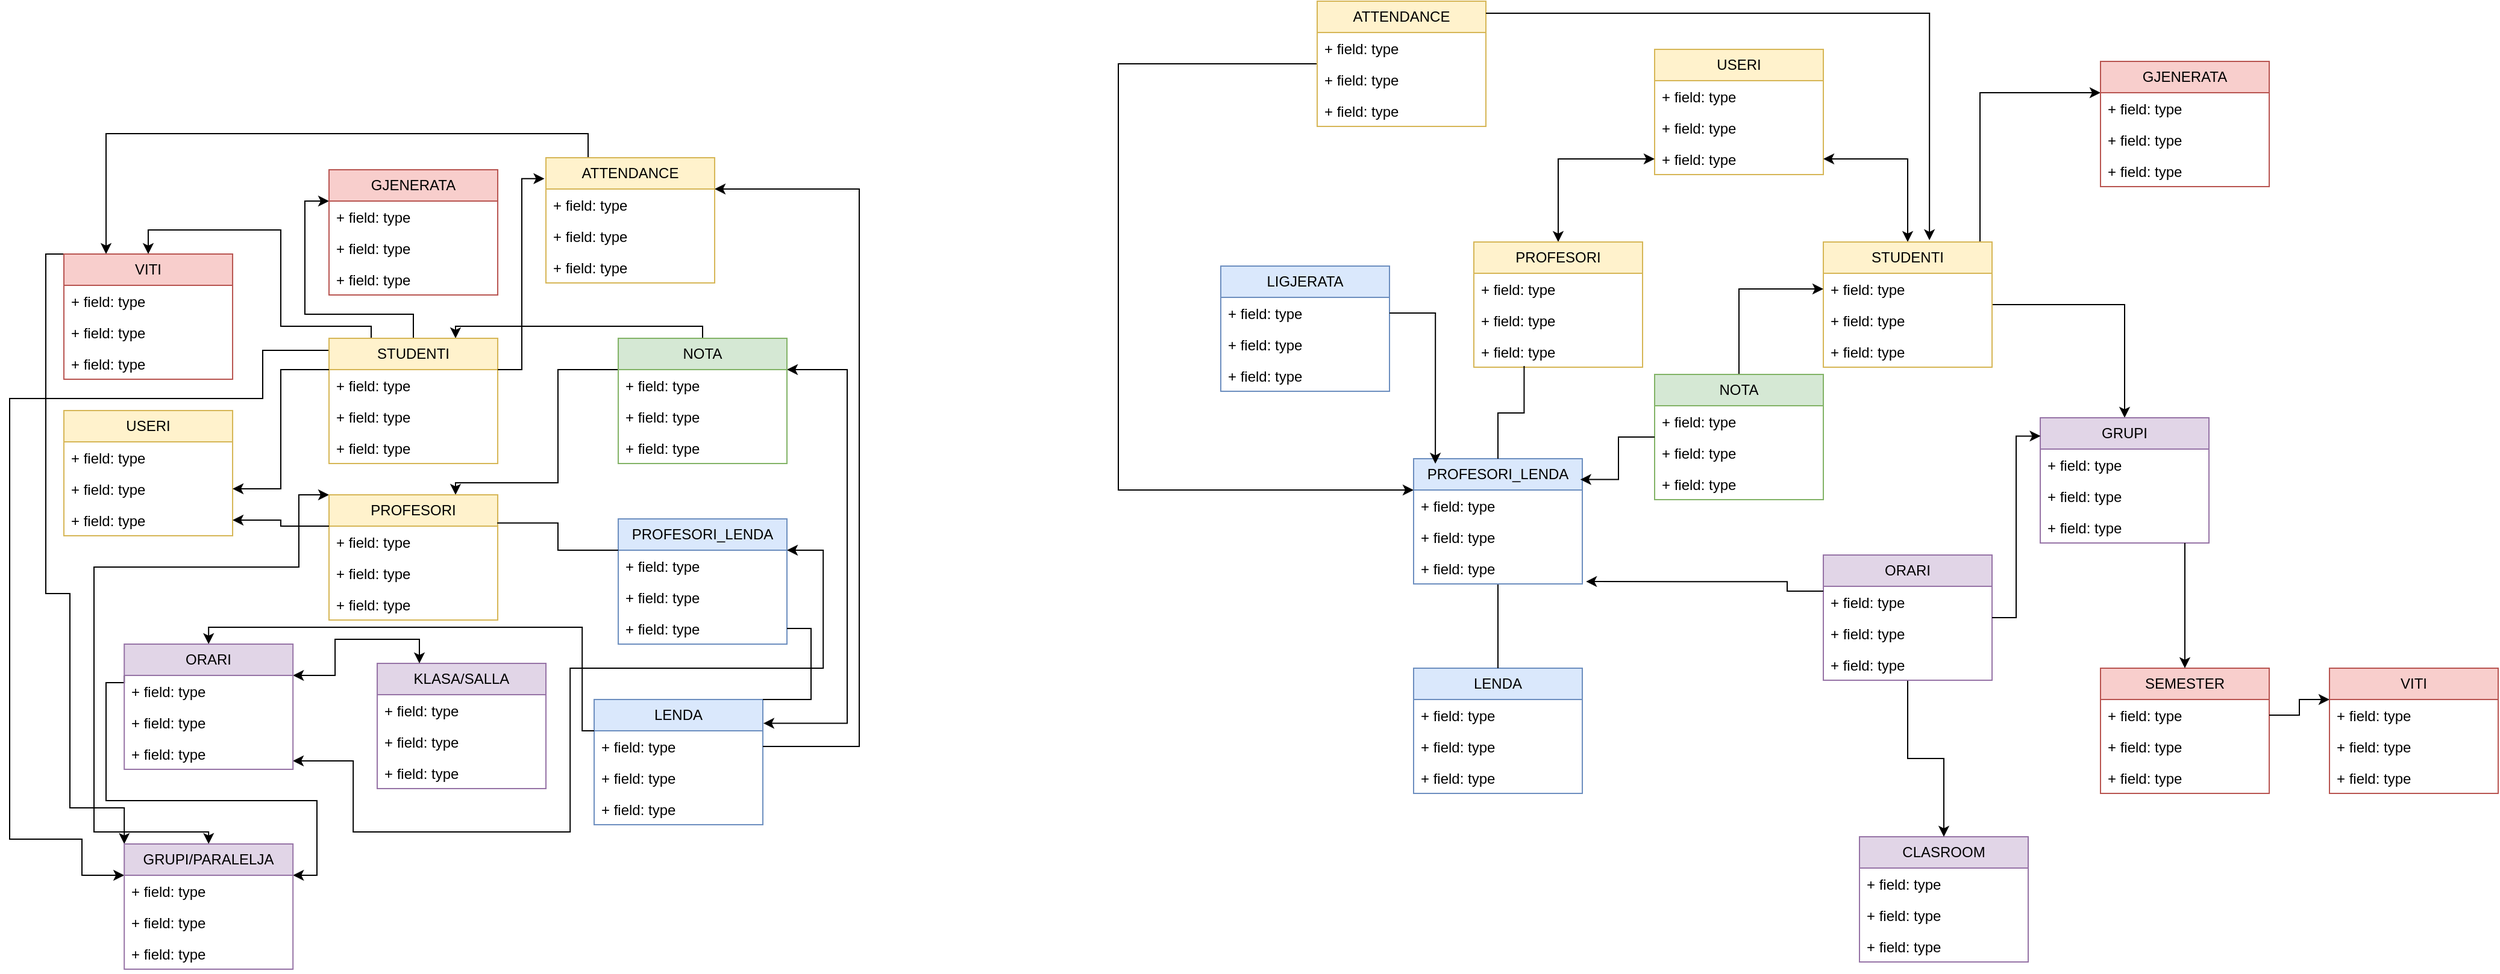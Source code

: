 <mxfile version="24.7.17">
  <diagram name="Page-1" id="eatIokoOKT4LtAUDMuzW">
    <mxGraphModel dx="1313" dy="786" grid="1" gridSize="10" guides="1" tooltips="1" connect="1" arrows="1" fold="1" page="1" pageScale="1" pageWidth="850" pageHeight="1100" math="0" shadow="0">
      <root>
        <mxCell id="0" />
        <mxCell id="1" parent="0" />
        <mxCell id="aiCyuUY3xf9Rq3PlMmyf-1" value="USERI" style="swimlane;fontStyle=0;childLayout=stackLayout;horizontal=1;startSize=26;fillColor=#fff2cc;horizontalStack=0;resizeParent=1;resizeParentMax=0;resizeLast=0;collapsible=1;marginBottom=0;whiteSpace=wrap;html=1;strokeColor=#d6b656;" parent="1" vertex="1">
          <mxGeometry x="105.02" y="460" width="140" height="104" as="geometry" />
        </mxCell>
        <mxCell id="aiCyuUY3xf9Rq3PlMmyf-2" value="+ field: type" style="text;strokeColor=none;fillColor=none;align=left;verticalAlign=top;spacingLeft=4;spacingRight=4;overflow=hidden;rotatable=0;points=[[0,0.5],[1,0.5]];portConstraint=eastwest;whiteSpace=wrap;html=1;" parent="aiCyuUY3xf9Rq3PlMmyf-1" vertex="1">
          <mxGeometry y="26" width="140" height="26" as="geometry" />
        </mxCell>
        <mxCell id="aiCyuUY3xf9Rq3PlMmyf-3" value="+ field: type" style="text;strokeColor=none;fillColor=none;align=left;verticalAlign=top;spacingLeft=4;spacingRight=4;overflow=hidden;rotatable=0;points=[[0,0.5],[1,0.5]];portConstraint=eastwest;whiteSpace=wrap;html=1;" parent="aiCyuUY3xf9Rq3PlMmyf-1" vertex="1">
          <mxGeometry y="52" width="140" height="26" as="geometry" />
        </mxCell>
        <mxCell id="aiCyuUY3xf9Rq3PlMmyf-4" value="+ field: type" style="text;strokeColor=none;fillColor=none;align=left;verticalAlign=top;spacingLeft=4;spacingRight=4;overflow=hidden;rotatable=0;points=[[0,0.5],[1,0.5]];portConstraint=eastwest;whiteSpace=wrap;html=1;" parent="aiCyuUY3xf9Rq3PlMmyf-1" vertex="1">
          <mxGeometry y="78" width="140" height="26" as="geometry" />
        </mxCell>
        <mxCell id="aiCyuUY3xf9Rq3PlMmyf-31" style="edgeStyle=orthogonalEdgeStyle;rounded=0;orthogonalLoop=1;jettySize=auto;html=1;exitX=0.75;exitY=0;exitDx=0;exitDy=0;entryX=0;entryY=0.25;entryDx=0;entryDy=0;endArrow=none;endFill=0;startArrow=classic;startFill=1;" parent="1" source="aiCyuUY3xf9Rq3PlMmyf-5" target="aiCyuUY3xf9Rq3PlMmyf-19" edge="1">
          <mxGeometry relative="1" as="geometry">
            <Array as="points">
              <mxPoint x="430.02" y="520" />
              <mxPoint x="515.02" y="520" />
              <mxPoint x="515.02" y="426" />
            </Array>
          </mxGeometry>
        </mxCell>
        <mxCell id="aiCyuUY3xf9Rq3PlMmyf-93" style="edgeStyle=orthogonalEdgeStyle;rounded=0;orthogonalLoop=1;jettySize=auto;html=1;exitX=0;exitY=0;exitDx=0;exitDy=0;entryX=0.5;entryY=0;entryDx=0;entryDy=0;startArrow=classic;startFill=1;" parent="1" source="aiCyuUY3xf9Rq3PlMmyf-5" target="aiCyuUY3xf9Rq3PlMmyf-85" edge="1">
          <mxGeometry relative="1" as="geometry">
            <Array as="points">
              <mxPoint x="300" y="530" />
              <mxPoint x="300" y="590" />
              <mxPoint x="130" y="590" />
              <mxPoint x="130" y="810" />
              <mxPoint x="225" y="810" />
            </Array>
          </mxGeometry>
        </mxCell>
        <mxCell id="aiCyuUY3xf9Rq3PlMmyf-5" value="PROFESORI" style="swimlane;fontStyle=0;childLayout=stackLayout;horizontal=1;startSize=26;fillColor=#fff2cc;horizontalStack=0;resizeParent=1;resizeParentMax=0;resizeLast=0;collapsible=1;marginBottom=0;whiteSpace=wrap;html=1;strokeColor=#d6b656;" parent="1" vertex="1">
          <mxGeometry x="325.02" y="530" width="140" height="104" as="geometry" />
        </mxCell>
        <mxCell id="aiCyuUY3xf9Rq3PlMmyf-6" value="+ field: type" style="text;strokeColor=none;fillColor=none;align=left;verticalAlign=top;spacingLeft=4;spacingRight=4;overflow=hidden;rotatable=0;points=[[0,0.5],[1,0.5]];portConstraint=eastwest;whiteSpace=wrap;html=1;" parent="aiCyuUY3xf9Rq3PlMmyf-5" vertex="1">
          <mxGeometry y="26" width="140" height="26" as="geometry" />
        </mxCell>
        <mxCell id="aiCyuUY3xf9Rq3PlMmyf-7" value="+ field: type" style="text;strokeColor=none;fillColor=none;align=left;verticalAlign=top;spacingLeft=4;spacingRight=4;overflow=hidden;rotatable=0;points=[[0,0.5],[1,0.5]];portConstraint=eastwest;whiteSpace=wrap;html=1;" parent="aiCyuUY3xf9Rq3PlMmyf-5" vertex="1">
          <mxGeometry y="52" width="140" height="26" as="geometry" />
        </mxCell>
        <mxCell id="aiCyuUY3xf9Rq3PlMmyf-8" value="+ field: type" style="text;strokeColor=none;fillColor=none;align=left;verticalAlign=top;spacingLeft=4;spacingRight=4;overflow=hidden;rotatable=0;points=[[0,0.5],[1,0.5]];portConstraint=eastwest;whiteSpace=wrap;html=1;" parent="aiCyuUY3xf9Rq3PlMmyf-5" vertex="1">
          <mxGeometry y="78" width="140" height="26" as="geometry" />
        </mxCell>
        <mxCell id="aiCyuUY3xf9Rq3PlMmyf-33" style="edgeStyle=orthogonalEdgeStyle;rounded=0;orthogonalLoop=1;jettySize=auto;html=1;exitX=0.75;exitY=0;exitDx=0;exitDy=0;entryX=0.5;entryY=0;entryDx=0;entryDy=0;startArrow=classic;startFill=1;endArrow=none;endFill=0;" parent="1" source="aiCyuUY3xf9Rq3PlMmyf-9" target="aiCyuUY3xf9Rq3PlMmyf-19" edge="1">
          <mxGeometry relative="1" as="geometry">
            <Array as="points">
              <mxPoint x="430.02" y="390" />
              <mxPoint x="635.02" y="390" />
            </Array>
          </mxGeometry>
        </mxCell>
        <mxCell id="aiCyuUY3xf9Rq3PlMmyf-45" style="edgeStyle=orthogonalEdgeStyle;rounded=0;orthogonalLoop=1;jettySize=auto;html=1;exitX=0.25;exitY=0;exitDx=0;exitDy=0;entryX=0.5;entryY=0;entryDx=0;entryDy=0;startArrow=none;startFill=0;endArrow=classic;endFill=1;" parent="1" source="aiCyuUY3xf9Rq3PlMmyf-9" target="aiCyuUY3xf9Rq3PlMmyf-35" edge="1">
          <mxGeometry relative="1" as="geometry">
            <Array as="points">
              <mxPoint x="360.02" y="390" />
              <mxPoint x="285.02" y="390" />
              <mxPoint x="285.02" y="310" />
              <mxPoint x="175.02" y="310" />
            </Array>
          </mxGeometry>
        </mxCell>
        <mxCell id="aiCyuUY3xf9Rq3PlMmyf-46" style="edgeStyle=orthogonalEdgeStyle;rounded=0;orthogonalLoop=1;jettySize=auto;html=1;exitX=0.5;exitY=0;exitDx=0;exitDy=0;entryX=0;entryY=0.25;entryDx=0;entryDy=0;" parent="1" source="aiCyuUY3xf9Rq3PlMmyf-9" target="aiCyuUY3xf9Rq3PlMmyf-39" edge="1">
          <mxGeometry relative="1" as="geometry">
            <Array as="points">
              <mxPoint x="395.02" y="380" />
              <mxPoint x="305.02" y="380" />
              <mxPoint x="305.02" y="286" />
            </Array>
          </mxGeometry>
        </mxCell>
        <mxCell id="aiCyuUY3xf9Rq3PlMmyf-89" style="edgeStyle=orthogonalEdgeStyle;rounded=0;orthogonalLoop=1;jettySize=auto;html=1;entryX=0;entryY=0.25;entryDx=0;entryDy=0;" parent="1" target="aiCyuUY3xf9Rq3PlMmyf-85" edge="1">
          <mxGeometry relative="1" as="geometry">
            <mxPoint x="325" y="410" as="sourcePoint" />
            <mxPoint x="80" y="860" as="targetPoint" />
            <Array as="points">
              <mxPoint x="270" y="410" />
              <mxPoint x="270" y="450" />
              <mxPoint x="60" y="450" />
              <mxPoint x="60" y="816" />
              <mxPoint x="120" y="816" />
              <mxPoint x="120" y="846" />
            </Array>
          </mxGeometry>
        </mxCell>
        <mxCell id="aiCyuUY3xf9Rq3PlMmyf-9" value="STUDENTI" style="swimlane;fontStyle=0;childLayout=stackLayout;horizontal=1;startSize=26;fillColor=#fff2cc;horizontalStack=0;resizeParent=1;resizeParentMax=0;resizeLast=0;collapsible=1;marginBottom=0;whiteSpace=wrap;html=1;strokeColor=#d6b656;" parent="1" vertex="1">
          <mxGeometry x="325.02" y="400" width="140" height="104" as="geometry" />
        </mxCell>
        <mxCell id="aiCyuUY3xf9Rq3PlMmyf-10" value="+ field: type" style="text;strokeColor=none;fillColor=none;align=left;verticalAlign=top;spacingLeft=4;spacingRight=4;overflow=hidden;rotatable=0;points=[[0,0.5],[1,0.5]];portConstraint=eastwest;whiteSpace=wrap;html=1;" parent="aiCyuUY3xf9Rq3PlMmyf-9" vertex="1">
          <mxGeometry y="26" width="140" height="26" as="geometry" />
        </mxCell>
        <mxCell id="aiCyuUY3xf9Rq3PlMmyf-11" value="+ field: type" style="text;strokeColor=none;fillColor=none;align=left;verticalAlign=top;spacingLeft=4;spacingRight=4;overflow=hidden;rotatable=0;points=[[0,0.5],[1,0.5]];portConstraint=eastwest;whiteSpace=wrap;html=1;" parent="aiCyuUY3xf9Rq3PlMmyf-9" vertex="1">
          <mxGeometry y="52" width="140" height="26" as="geometry" />
        </mxCell>
        <mxCell id="aiCyuUY3xf9Rq3PlMmyf-12" value="+ field: type" style="text;strokeColor=none;fillColor=none;align=left;verticalAlign=top;spacingLeft=4;spacingRight=4;overflow=hidden;rotatable=0;points=[[0,0.5],[1,0.5]];portConstraint=eastwest;whiteSpace=wrap;html=1;" parent="aiCyuUY3xf9Rq3PlMmyf-9" vertex="1">
          <mxGeometry y="78" width="140" height="26" as="geometry" />
        </mxCell>
        <mxCell id="aiCyuUY3xf9Rq3PlMmyf-13" style="edgeStyle=orthogonalEdgeStyle;rounded=0;orthogonalLoop=1;jettySize=auto;html=1;exitX=1;exitY=0.5;exitDx=0;exitDy=0;entryX=0;entryY=0.25;entryDx=0;entryDy=0;startArrow=classic;startFill=1;endArrow=none;endFill=0;" parent="1" source="aiCyuUY3xf9Rq3PlMmyf-3" target="aiCyuUY3xf9Rq3PlMmyf-9" edge="1">
          <mxGeometry relative="1" as="geometry" />
        </mxCell>
        <mxCell id="aiCyuUY3xf9Rq3PlMmyf-14" style="edgeStyle=orthogonalEdgeStyle;rounded=0;orthogonalLoop=1;jettySize=auto;html=1;exitX=1;exitY=0.5;exitDx=0;exitDy=0;entryX=0;entryY=0.25;entryDx=0;entryDy=0;startArrow=classic;startFill=1;endArrow=none;endFill=0;" parent="1" source="aiCyuUY3xf9Rq3PlMmyf-4" target="aiCyuUY3xf9Rq3PlMmyf-5" edge="1">
          <mxGeometry relative="1" as="geometry" />
        </mxCell>
        <mxCell id="aiCyuUY3xf9Rq3PlMmyf-34" style="edgeStyle=orthogonalEdgeStyle;rounded=0;orthogonalLoop=1;jettySize=auto;html=1;exitX=1.003;exitY=0.19;exitDx=0;exitDy=0;entryX=1;entryY=0.25;entryDx=0;entryDy=0;startArrow=classic;startFill=1;exitPerimeter=0;" parent="1" source="aiCyuUY3xf9Rq3PlMmyf-15" target="aiCyuUY3xf9Rq3PlMmyf-19" edge="1">
          <mxGeometry relative="1" as="geometry">
            <Array as="points">
              <mxPoint x="755.02" y="720" />
              <mxPoint x="755.02" y="426" />
            </Array>
          </mxGeometry>
        </mxCell>
        <mxCell id="aiCyuUY3xf9Rq3PlMmyf-15" value="LENDA" style="swimlane;fontStyle=0;childLayout=stackLayout;horizontal=1;startSize=26;fillColor=#dae8fc;horizontalStack=0;resizeParent=1;resizeParentMax=0;resizeLast=0;collapsible=1;marginBottom=0;whiteSpace=wrap;html=1;strokeColor=#6c8ebf;" parent="1" vertex="1">
          <mxGeometry x="545.02" y="700" width="140" height="104" as="geometry" />
        </mxCell>
        <mxCell id="aiCyuUY3xf9Rq3PlMmyf-16" value="+ field: type" style="text;strokeColor=none;fillColor=none;align=left;verticalAlign=top;spacingLeft=4;spacingRight=4;overflow=hidden;rotatable=0;points=[[0,0.5],[1,0.5]];portConstraint=eastwest;whiteSpace=wrap;html=1;" parent="aiCyuUY3xf9Rq3PlMmyf-15" vertex="1">
          <mxGeometry y="26" width="140" height="26" as="geometry" />
        </mxCell>
        <mxCell id="aiCyuUY3xf9Rq3PlMmyf-17" value="+ field: type" style="text;strokeColor=none;fillColor=none;align=left;verticalAlign=top;spacingLeft=4;spacingRight=4;overflow=hidden;rotatable=0;points=[[0,0.5],[1,0.5]];portConstraint=eastwest;whiteSpace=wrap;html=1;" parent="aiCyuUY3xf9Rq3PlMmyf-15" vertex="1">
          <mxGeometry y="52" width="140" height="26" as="geometry" />
        </mxCell>
        <mxCell id="aiCyuUY3xf9Rq3PlMmyf-18" value="+ field: type" style="text;strokeColor=none;fillColor=none;align=left;verticalAlign=top;spacingLeft=4;spacingRight=4;overflow=hidden;rotatable=0;points=[[0,0.5],[1,0.5]];portConstraint=eastwest;whiteSpace=wrap;html=1;" parent="aiCyuUY3xf9Rq3PlMmyf-15" vertex="1">
          <mxGeometry y="78" width="140" height="26" as="geometry" />
        </mxCell>
        <mxCell id="aiCyuUY3xf9Rq3PlMmyf-19" value="NOTA" style="swimlane;fontStyle=0;childLayout=stackLayout;horizontal=1;startSize=26;fillColor=#d5e8d4;horizontalStack=0;resizeParent=1;resizeParentMax=0;resizeLast=0;collapsible=1;marginBottom=0;whiteSpace=wrap;html=1;strokeColor=#82b366;" parent="1" vertex="1">
          <mxGeometry x="565.02" y="400" width="140" height="104" as="geometry" />
        </mxCell>
        <mxCell id="aiCyuUY3xf9Rq3PlMmyf-20" value="+ field: type" style="text;strokeColor=none;fillColor=none;align=left;verticalAlign=top;spacingLeft=4;spacingRight=4;overflow=hidden;rotatable=0;points=[[0,0.5],[1,0.5]];portConstraint=eastwest;whiteSpace=wrap;html=1;" parent="aiCyuUY3xf9Rq3PlMmyf-19" vertex="1">
          <mxGeometry y="26" width="140" height="26" as="geometry" />
        </mxCell>
        <mxCell id="aiCyuUY3xf9Rq3PlMmyf-21" value="+ field: type" style="text;strokeColor=none;fillColor=none;align=left;verticalAlign=top;spacingLeft=4;spacingRight=4;overflow=hidden;rotatable=0;points=[[0,0.5],[1,0.5]];portConstraint=eastwest;whiteSpace=wrap;html=1;" parent="aiCyuUY3xf9Rq3PlMmyf-19" vertex="1">
          <mxGeometry y="52" width="140" height="26" as="geometry" />
        </mxCell>
        <mxCell id="aiCyuUY3xf9Rq3PlMmyf-22" value="+ field: type" style="text;strokeColor=none;fillColor=none;align=left;verticalAlign=top;spacingLeft=4;spacingRight=4;overflow=hidden;rotatable=0;points=[[0,0.5],[1,0.5]];portConstraint=eastwest;whiteSpace=wrap;html=1;" parent="aiCyuUY3xf9Rq3PlMmyf-19" vertex="1">
          <mxGeometry y="78" width="140" height="26" as="geometry" />
        </mxCell>
        <mxCell id="aiCyuUY3xf9Rq3PlMmyf-24" value="PROFESORI_LENDA" style="swimlane;fontStyle=0;childLayout=stackLayout;horizontal=1;startSize=26;fillColor=#dae8fc;horizontalStack=0;resizeParent=1;resizeParentMax=0;resizeLast=0;collapsible=1;marginBottom=0;whiteSpace=wrap;html=1;strokeColor=#6c8ebf;" parent="1" vertex="1">
          <mxGeometry x="565.02" y="550" width="140" height="104" as="geometry" />
        </mxCell>
        <mxCell id="aiCyuUY3xf9Rq3PlMmyf-25" value="+ field: type" style="text;strokeColor=none;fillColor=none;align=left;verticalAlign=top;spacingLeft=4;spacingRight=4;overflow=hidden;rotatable=0;points=[[0,0.5],[1,0.5]];portConstraint=eastwest;whiteSpace=wrap;html=1;" parent="aiCyuUY3xf9Rq3PlMmyf-24" vertex="1">
          <mxGeometry y="26" width="140" height="26" as="geometry" />
        </mxCell>
        <mxCell id="aiCyuUY3xf9Rq3PlMmyf-26" value="+ field: type" style="text;strokeColor=none;fillColor=none;align=left;verticalAlign=top;spacingLeft=4;spacingRight=4;overflow=hidden;rotatable=0;points=[[0,0.5],[1,0.5]];portConstraint=eastwest;whiteSpace=wrap;html=1;" parent="aiCyuUY3xf9Rq3PlMmyf-24" vertex="1">
          <mxGeometry y="52" width="140" height="26" as="geometry" />
        </mxCell>
        <mxCell id="aiCyuUY3xf9Rq3PlMmyf-27" value="+ field: type" style="text;strokeColor=none;fillColor=none;align=left;verticalAlign=top;spacingLeft=4;spacingRight=4;overflow=hidden;rotatable=0;points=[[0,0.5],[1,0.5]];portConstraint=eastwest;whiteSpace=wrap;html=1;" parent="aiCyuUY3xf9Rq3PlMmyf-24" vertex="1">
          <mxGeometry y="78" width="140" height="26" as="geometry" />
        </mxCell>
        <mxCell id="aiCyuUY3xf9Rq3PlMmyf-28" style="edgeStyle=orthogonalEdgeStyle;rounded=0;orthogonalLoop=1;jettySize=auto;html=1;exitX=0;exitY=0.25;exitDx=0;exitDy=0;entryX=0.997;entryY=-0.1;entryDx=0;entryDy=0;entryPerimeter=0;endArrow=none;endFill=0;" parent="1" source="aiCyuUY3xf9Rq3PlMmyf-24" target="aiCyuUY3xf9Rq3PlMmyf-6" edge="1">
          <mxGeometry relative="1" as="geometry" />
        </mxCell>
        <mxCell id="aiCyuUY3xf9Rq3PlMmyf-30" style="edgeStyle=orthogonalEdgeStyle;rounded=0;orthogonalLoop=1;jettySize=auto;html=1;exitX=1;exitY=0;exitDx=0;exitDy=0;entryX=1;entryY=0.5;entryDx=0;entryDy=0;endArrow=none;endFill=0;" parent="1" source="aiCyuUY3xf9Rq3PlMmyf-15" target="aiCyuUY3xf9Rq3PlMmyf-27" edge="1">
          <mxGeometry relative="1" as="geometry">
            <Array as="points">
              <mxPoint x="725.02" y="700" />
              <mxPoint x="725.02" y="641" />
            </Array>
          </mxGeometry>
        </mxCell>
        <mxCell id="aiCyuUY3xf9Rq3PlMmyf-47" style="edgeStyle=orthogonalEdgeStyle;rounded=0;orthogonalLoop=1;jettySize=auto;html=1;exitX=0.5;exitY=0;exitDx=0;exitDy=0;entryX=0;entryY=0.25;entryDx=0;entryDy=0;endArrow=none;endFill=0;startArrow=classic;startFill=1;" parent="1" source="aiCyuUY3xf9Rq3PlMmyf-72" target="aiCyuUY3xf9Rq3PlMmyf-15" edge="1">
          <mxGeometry relative="1" as="geometry">
            <Array as="points">
              <mxPoint x="225.11" y="640" />
              <mxPoint x="535.11" y="640" />
              <mxPoint x="535.11" y="726" />
            </Array>
          </mxGeometry>
        </mxCell>
        <mxCell id="aiCyuUY3xf9Rq3PlMmyf-53" style="edgeStyle=orthogonalEdgeStyle;rounded=0;orthogonalLoop=1;jettySize=auto;html=1;exitX=0.25;exitY=0;exitDx=0;exitDy=0;entryX=0.25;entryY=0;entryDx=0;entryDy=0;startArrow=classic;startFill=1;endArrow=none;endFill=0;" parent="1" source="aiCyuUY3xf9Rq3PlMmyf-35" target="aiCyuUY3xf9Rq3PlMmyf-48" edge="1">
          <mxGeometry relative="1" as="geometry">
            <Array as="points">
              <mxPoint x="140.02" y="230" />
              <mxPoint x="540.02" y="230" />
            </Array>
          </mxGeometry>
        </mxCell>
        <mxCell id="aiCyuUY3xf9Rq3PlMmyf-91" style="edgeStyle=orthogonalEdgeStyle;rounded=0;orthogonalLoop=1;jettySize=auto;html=1;exitX=0;exitY=0;exitDx=0;exitDy=0;entryX=0;entryY=0;entryDx=0;entryDy=0;" parent="1" source="aiCyuUY3xf9Rq3PlMmyf-35" target="aiCyuUY3xf9Rq3PlMmyf-85" edge="1">
          <mxGeometry relative="1" as="geometry">
            <Array as="points">
              <mxPoint x="90" y="330" />
              <mxPoint x="90" y="612" />
              <mxPoint x="110" y="612" />
              <mxPoint x="110" y="790" />
              <mxPoint x="155" y="790" />
            </Array>
          </mxGeometry>
        </mxCell>
        <mxCell id="aiCyuUY3xf9Rq3PlMmyf-35" value="VITI" style="swimlane;fontStyle=0;childLayout=stackLayout;horizontal=1;startSize=26;fillColor=#f8cecc;horizontalStack=0;resizeParent=1;resizeParentMax=0;resizeLast=0;collapsible=1;marginBottom=0;whiteSpace=wrap;html=1;strokeColor=#b85450;" parent="1" vertex="1">
          <mxGeometry x="105.02" y="330" width="140" height="104" as="geometry" />
        </mxCell>
        <mxCell id="aiCyuUY3xf9Rq3PlMmyf-36" value="+ field: type" style="text;strokeColor=none;fillColor=none;align=left;verticalAlign=top;spacingLeft=4;spacingRight=4;overflow=hidden;rotatable=0;points=[[0,0.5],[1,0.5]];portConstraint=eastwest;whiteSpace=wrap;html=1;" parent="aiCyuUY3xf9Rq3PlMmyf-35" vertex="1">
          <mxGeometry y="26" width="140" height="26" as="geometry" />
        </mxCell>
        <mxCell id="aiCyuUY3xf9Rq3PlMmyf-37" value="+ field: type" style="text;strokeColor=none;fillColor=none;align=left;verticalAlign=top;spacingLeft=4;spacingRight=4;overflow=hidden;rotatable=0;points=[[0,0.5],[1,0.5]];portConstraint=eastwest;whiteSpace=wrap;html=1;" parent="aiCyuUY3xf9Rq3PlMmyf-35" vertex="1">
          <mxGeometry y="52" width="140" height="26" as="geometry" />
        </mxCell>
        <mxCell id="aiCyuUY3xf9Rq3PlMmyf-38" value="+ field: type" style="text;strokeColor=none;fillColor=none;align=left;verticalAlign=top;spacingLeft=4;spacingRight=4;overflow=hidden;rotatable=0;points=[[0,0.5],[1,0.5]];portConstraint=eastwest;whiteSpace=wrap;html=1;" parent="aiCyuUY3xf9Rq3PlMmyf-35" vertex="1">
          <mxGeometry y="78" width="140" height="26" as="geometry" />
        </mxCell>
        <mxCell id="aiCyuUY3xf9Rq3PlMmyf-39" value="GJENERATA" style="swimlane;fontStyle=0;childLayout=stackLayout;horizontal=1;startSize=26;fillColor=#f8cecc;horizontalStack=0;resizeParent=1;resizeParentMax=0;resizeLast=0;collapsible=1;marginBottom=0;whiteSpace=wrap;html=1;strokeColor=#b85450;" parent="1" vertex="1">
          <mxGeometry x="325.02" y="260" width="140" height="104" as="geometry" />
        </mxCell>
        <mxCell id="aiCyuUY3xf9Rq3PlMmyf-40" value="+ field: type" style="text;strokeColor=none;fillColor=none;align=left;verticalAlign=top;spacingLeft=4;spacingRight=4;overflow=hidden;rotatable=0;points=[[0,0.5],[1,0.5]];portConstraint=eastwest;whiteSpace=wrap;html=1;" parent="aiCyuUY3xf9Rq3PlMmyf-39" vertex="1">
          <mxGeometry y="26" width="140" height="26" as="geometry" />
        </mxCell>
        <mxCell id="aiCyuUY3xf9Rq3PlMmyf-41" value="+ field: type" style="text;strokeColor=none;fillColor=none;align=left;verticalAlign=top;spacingLeft=4;spacingRight=4;overflow=hidden;rotatable=0;points=[[0,0.5],[1,0.5]];portConstraint=eastwest;whiteSpace=wrap;html=1;" parent="aiCyuUY3xf9Rq3PlMmyf-39" vertex="1">
          <mxGeometry y="52" width="140" height="26" as="geometry" />
        </mxCell>
        <mxCell id="aiCyuUY3xf9Rq3PlMmyf-42" value="+ field: type" style="text;strokeColor=none;fillColor=none;align=left;verticalAlign=top;spacingLeft=4;spacingRight=4;overflow=hidden;rotatable=0;points=[[0,0.5],[1,0.5]];portConstraint=eastwest;whiteSpace=wrap;html=1;" parent="aiCyuUY3xf9Rq3PlMmyf-39" vertex="1">
          <mxGeometry y="78" width="140" height="26" as="geometry" />
        </mxCell>
        <mxCell id="aiCyuUY3xf9Rq3PlMmyf-48" value="ATTENDANCE" style="swimlane;fontStyle=0;childLayout=stackLayout;horizontal=1;startSize=26;fillColor=#fff2cc;horizontalStack=0;resizeParent=1;resizeParentMax=0;resizeLast=0;collapsible=1;marginBottom=0;whiteSpace=wrap;html=1;strokeColor=#d6b656;" parent="1" vertex="1">
          <mxGeometry x="505.02" y="250" width="140" height="104" as="geometry" />
        </mxCell>
        <mxCell id="aiCyuUY3xf9Rq3PlMmyf-49" value="+ field: type" style="text;strokeColor=none;fillColor=none;align=left;verticalAlign=top;spacingLeft=4;spacingRight=4;overflow=hidden;rotatable=0;points=[[0,0.5],[1,0.5]];portConstraint=eastwest;whiteSpace=wrap;html=1;" parent="aiCyuUY3xf9Rq3PlMmyf-48" vertex="1">
          <mxGeometry y="26" width="140" height="26" as="geometry" />
        </mxCell>
        <mxCell id="aiCyuUY3xf9Rq3PlMmyf-50" value="+ field: type" style="text;strokeColor=none;fillColor=none;align=left;verticalAlign=top;spacingLeft=4;spacingRight=4;overflow=hidden;rotatable=0;points=[[0,0.5],[1,0.5]];portConstraint=eastwest;whiteSpace=wrap;html=1;" parent="aiCyuUY3xf9Rq3PlMmyf-48" vertex="1">
          <mxGeometry y="52" width="140" height="26" as="geometry" />
        </mxCell>
        <mxCell id="aiCyuUY3xf9Rq3PlMmyf-51" value="+ field: type" style="text;strokeColor=none;fillColor=none;align=left;verticalAlign=top;spacingLeft=4;spacingRight=4;overflow=hidden;rotatable=0;points=[[0,0.5],[1,0.5]];portConstraint=eastwest;whiteSpace=wrap;html=1;" parent="aiCyuUY3xf9Rq3PlMmyf-48" vertex="1">
          <mxGeometry y="78" width="140" height="26" as="geometry" />
        </mxCell>
        <mxCell id="aiCyuUY3xf9Rq3PlMmyf-52" style="edgeStyle=orthogonalEdgeStyle;rounded=0;orthogonalLoop=1;jettySize=auto;html=1;exitX=1;exitY=0.25;exitDx=0;exitDy=0;entryX=-0.009;entryY=0.167;entryDx=0;entryDy=0;entryPerimeter=0;" parent="1" source="aiCyuUY3xf9Rq3PlMmyf-9" target="aiCyuUY3xf9Rq3PlMmyf-48" edge="1">
          <mxGeometry relative="1" as="geometry">
            <Array as="points">
              <mxPoint x="485.02" y="426" />
              <mxPoint x="485.02" y="267" />
            </Array>
          </mxGeometry>
        </mxCell>
        <mxCell id="aiCyuUY3xf9Rq3PlMmyf-63" style="edgeStyle=orthogonalEdgeStyle;rounded=0;orthogonalLoop=1;jettySize=auto;html=1;exitX=1;exitY=0.5;exitDx=0;exitDy=0;entryX=1;entryY=0.25;entryDx=0;entryDy=0;" parent="1" source="aiCyuUY3xf9Rq3PlMmyf-16" target="aiCyuUY3xf9Rq3PlMmyf-48" edge="1">
          <mxGeometry relative="1" as="geometry">
            <Array as="points">
              <mxPoint x="765.02" y="739" />
              <mxPoint x="765.02" y="276" />
            </Array>
          </mxGeometry>
        </mxCell>
        <mxCell id="aiCyuUY3xf9Rq3PlMmyf-68" value="KLASA/SALLA" style="swimlane;fontStyle=0;childLayout=stackLayout;horizontal=1;startSize=26;fillColor=#e1d5e7;horizontalStack=0;resizeParent=1;resizeParentMax=0;resizeLast=0;collapsible=1;marginBottom=0;whiteSpace=wrap;html=1;strokeColor=#9673a6;" parent="1" vertex="1">
          <mxGeometry x="365.02" y="670" width="140" height="104" as="geometry" />
        </mxCell>
        <mxCell id="aiCyuUY3xf9Rq3PlMmyf-69" value="+ field: type" style="text;strokeColor=none;fillColor=none;align=left;verticalAlign=top;spacingLeft=4;spacingRight=4;overflow=hidden;rotatable=0;points=[[0,0.5],[1,0.5]];portConstraint=eastwest;whiteSpace=wrap;html=1;" parent="aiCyuUY3xf9Rq3PlMmyf-68" vertex="1">
          <mxGeometry y="26" width="140" height="26" as="geometry" />
        </mxCell>
        <mxCell id="aiCyuUY3xf9Rq3PlMmyf-70" value="+ field: type" style="text;strokeColor=none;fillColor=none;align=left;verticalAlign=top;spacingLeft=4;spacingRight=4;overflow=hidden;rotatable=0;points=[[0,0.5],[1,0.5]];portConstraint=eastwest;whiteSpace=wrap;html=1;" parent="aiCyuUY3xf9Rq3PlMmyf-68" vertex="1">
          <mxGeometry y="52" width="140" height="26" as="geometry" />
        </mxCell>
        <mxCell id="aiCyuUY3xf9Rq3PlMmyf-71" value="+ field: type" style="text;strokeColor=none;fillColor=none;align=left;verticalAlign=top;spacingLeft=4;spacingRight=4;overflow=hidden;rotatable=0;points=[[0,0.5],[1,0.5]];portConstraint=eastwest;whiteSpace=wrap;html=1;" parent="aiCyuUY3xf9Rq3PlMmyf-68" vertex="1">
          <mxGeometry y="78" width="140" height="26" as="geometry" />
        </mxCell>
        <mxCell id="aiCyuUY3xf9Rq3PlMmyf-77" style="edgeStyle=orthogonalEdgeStyle;rounded=0;orthogonalLoop=1;jettySize=auto;html=1;exitX=1;exitY=0.25;exitDx=0;exitDy=0;entryX=0.25;entryY=0;entryDx=0;entryDy=0;startArrow=classic;startFill=1;" parent="1" source="aiCyuUY3xf9Rq3PlMmyf-72" target="aiCyuUY3xf9Rq3PlMmyf-68" edge="1">
          <mxGeometry relative="1" as="geometry" />
        </mxCell>
        <mxCell id="aiCyuUY3xf9Rq3PlMmyf-78" style="edgeStyle=orthogonalEdgeStyle;rounded=0;orthogonalLoop=1;jettySize=auto;html=1;entryX=1;entryY=0.25;entryDx=0;entryDy=0;startArrow=classic;startFill=1;" parent="1" target="aiCyuUY3xf9Rq3PlMmyf-24" edge="1">
          <mxGeometry relative="1" as="geometry">
            <mxPoint x="295" y="751" as="sourcePoint" />
            <Array as="points">
              <mxPoint x="345.11" y="751" />
              <mxPoint x="345.11" y="810" />
              <mxPoint x="525.11" y="810" />
              <mxPoint x="525.11" y="674" />
              <mxPoint x="735.11" y="674" />
              <mxPoint x="735.11" y="576" />
            </Array>
          </mxGeometry>
        </mxCell>
        <mxCell id="aiCyuUY3xf9Rq3PlMmyf-92" style="edgeStyle=orthogonalEdgeStyle;rounded=0;orthogonalLoop=1;jettySize=auto;html=1;exitX=0;exitY=0.25;exitDx=0;exitDy=0;entryX=1;entryY=0.25;entryDx=0;entryDy=0;" parent="1" source="aiCyuUY3xf9Rq3PlMmyf-72" target="aiCyuUY3xf9Rq3PlMmyf-85" edge="1">
          <mxGeometry relative="1" as="geometry">
            <Array as="points">
              <mxPoint x="140" y="686" />
              <mxPoint x="140" y="784" />
              <mxPoint x="315" y="784" />
              <mxPoint x="315" y="846" />
            </Array>
          </mxGeometry>
        </mxCell>
        <mxCell id="aiCyuUY3xf9Rq3PlMmyf-72" value="ORARI" style="swimlane;fontStyle=0;childLayout=stackLayout;horizontal=1;startSize=26;fillColor=#e1d5e7;horizontalStack=0;resizeParent=1;resizeParentMax=0;resizeLast=0;collapsible=1;marginBottom=0;whiteSpace=wrap;html=1;strokeColor=#9673a6;" parent="1" vertex="1">
          <mxGeometry x="155.11" y="654" width="140" height="104" as="geometry" />
        </mxCell>
        <mxCell id="aiCyuUY3xf9Rq3PlMmyf-73" value="+ field: type" style="text;strokeColor=none;fillColor=none;align=left;verticalAlign=top;spacingLeft=4;spacingRight=4;overflow=hidden;rotatable=0;points=[[0,0.5],[1,0.5]];portConstraint=eastwest;whiteSpace=wrap;html=1;" parent="aiCyuUY3xf9Rq3PlMmyf-72" vertex="1">
          <mxGeometry y="26" width="140" height="26" as="geometry" />
        </mxCell>
        <mxCell id="aiCyuUY3xf9Rq3PlMmyf-74" value="+ field: type" style="text;strokeColor=none;fillColor=none;align=left;verticalAlign=top;spacingLeft=4;spacingRight=4;overflow=hidden;rotatable=0;points=[[0,0.5],[1,0.5]];portConstraint=eastwest;whiteSpace=wrap;html=1;" parent="aiCyuUY3xf9Rq3PlMmyf-72" vertex="1">
          <mxGeometry y="52" width="140" height="26" as="geometry" />
        </mxCell>
        <mxCell id="aiCyuUY3xf9Rq3PlMmyf-75" value="+ field: type" style="text;strokeColor=none;fillColor=none;align=left;verticalAlign=top;spacingLeft=4;spacingRight=4;overflow=hidden;rotatable=0;points=[[0,0.5],[1,0.5]];portConstraint=eastwest;whiteSpace=wrap;html=1;" parent="aiCyuUY3xf9Rq3PlMmyf-72" vertex="1">
          <mxGeometry y="78" width="140" height="26" as="geometry" />
        </mxCell>
        <mxCell id="aiCyuUY3xf9Rq3PlMmyf-85" value="GRUPI/PARALELJA" style="swimlane;fontStyle=0;childLayout=stackLayout;horizontal=1;startSize=26;fillColor=#e1d5e7;horizontalStack=0;resizeParent=1;resizeParentMax=0;resizeLast=0;collapsible=1;marginBottom=0;whiteSpace=wrap;html=1;strokeColor=#9673a6;" parent="1" vertex="1">
          <mxGeometry x="155.11" y="820" width="140" height="104" as="geometry" />
        </mxCell>
        <mxCell id="aiCyuUY3xf9Rq3PlMmyf-86" value="+ field: type" style="text;strokeColor=none;fillColor=none;align=left;verticalAlign=top;spacingLeft=4;spacingRight=4;overflow=hidden;rotatable=0;points=[[0,0.5],[1,0.5]];portConstraint=eastwest;whiteSpace=wrap;html=1;" parent="aiCyuUY3xf9Rq3PlMmyf-85" vertex="1">
          <mxGeometry y="26" width="140" height="26" as="geometry" />
        </mxCell>
        <mxCell id="aiCyuUY3xf9Rq3PlMmyf-87" value="+ field: type" style="text;strokeColor=none;fillColor=none;align=left;verticalAlign=top;spacingLeft=4;spacingRight=4;overflow=hidden;rotatable=0;points=[[0,0.5],[1,0.5]];portConstraint=eastwest;whiteSpace=wrap;html=1;" parent="aiCyuUY3xf9Rq3PlMmyf-85" vertex="1">
          <mxGeometry y="52" width="140" height="26" as="geometry" />
        </mxCell>
        <mxCell id="aiCyuUY3xf9Rq3PlMmyf-88" value="+ field: type" style="text;strokeColor=none;fillColor=none;align=left;verticalAlign=top;spacingLeft=4;spacingRight=4;overflow=hidden;rotatable=0;points=[[0,0.5],[1,0.5]];portConstraint=eastwest;whiteSpace=wrap;html=1;" parent="aiCyuUY3xf9Rq3PlMmyf-85" vertex="1">
          <mxGeometry y="78" width="140" height="26" as="geometry" />
        </mxCell>
        <mxCell id="VHqPddUwOsSJXCRyPRNA-1" value="USERI" style="swimlane;fontStyle=0;childLayout=stackLayout;horizontal=1;startSize=26;fillColor=#fff2cc;horizontalStack=0;resizeParent=1;resizeParentMax=0;resizeLast=0;collapsible=1;marginBottom=0;whiteSpace=wrap;html=1;strokeColor=#d6b656;" parent="1" vertex="1">
          <mxGeometry x="1425" y="160" width="140" height="104" as="geometry" />
        </mxCell>
        <mxCell id="VHqPddUwOsSJXCRyPRNA-2" value="+ field: type" style="text;strokeColor=none;fillColor=none;align=left;verticalAlign=top;spacingLeft=4;spacingRight=4;overflow=hidden;rotatable=0;points=[[0,0.5],[1,0.5]];portConstraint=eastwest;whiteSpace=wrap;html=1;" parent="VHqPddUwOsSJXCRyPRNA-1" vertex="1">
          <mxGeometry y="26" width="140" height="26" as="geometry" />
        </mxCell>
        <mxCell id="VHqPddUwOsSJXCRyPRNA-3" value="+ field: type" style="text;strokeColor=none;fillColor=none;align=left;verticalAlign=top;spacingLeft=4;spacingRight=4;overflow=hidden;rotatable=0;points=[[0,0.5],[1,0.5]];portConstraint=eastwest;whiteSpace=wrap;html=1;" parent="VHqPddUwOsSJXCRyPRNA-1" vertex="1">
          <mxGeometry y="52" width="140" height="26" as="geometry" />
        </mxCell>
        <mxCell id="VHqPddUwOsSJXCRyPRNA-4" value="+ field: type" style="text;strokeColor=none;fillColor=none;align=left;verticalAlign=top;spacingLeft=4;spacingRight=4;overflow=hidden;rotatable=0;points=[[0,0.5],[1,0.5]];portConstraint=eastwest;whiteSpace=wrap;html=1;" parent="VHqPddUwOsSJXCRyPRNA-1" vertex="1">
          <mxGeometry y="78" width="140" height="26" as="geometry" />
        </mxCell>
        <mxCell id="VHqPddUwOsSJXCRyPRNA-68" style="edgeStyle=orthogonalEdgeStyle;rounded=0;orthogonalLoop=1;jettySize=auto;html=1;entryX=0;entryY=0.5;entryDx=0;entryDy=0;startArrow=classic;startFill=1;" parent="1" source="VHqPddUwOsSJXCRyPRNA-7" target="VHqPddUwOsSJXCRyPRNA-4" edge="1">
          <mxGeometry relative="1" as="geometry" />
        </mxCell>
        <mxCell id="VHqPddUwOsSJXCRyPRNA-7" value="PROFESORI" style="swimlane;fontStyle=0;childLayout=stackLayout;horizontal=1;startSize=26;fillColor=#fff2cc;horizontalStack=0;resizeParent=1;resizeParentMax=0;resizeLast=0;collapsible=1;marginBottom=0;whiteSpace=wrap;html=1;strokeColor=#d6b656;" parent="1" vertex="1">
          <mxGeometry x="1275" y="320" width="140" height="104" as="geometry" />
        </mxCell>
        <mxCell id="VHqPddUwOsSJXCRyPRNA-8" value="+ field: type" style="text;strokeColor=none;fillColor=none;align=left;verticalAlign=top;spacingLeft=4;spacingRight=4;overflow=hidden;rotatable=0;points=[[0,0.5],[1,0.5]];portConstraint=eastwest;whiteSpace=wrap;html=1;" parent="VHqPddUwOsSJXCRyPRNA-7" vertex="1">
          <mxGeometry y="26" width="140" height="26" as="geometry" />
        </mxCell>
        <mxCell id="VHqPddUwOsSJXCRyPRNA-9" value="+ field: type" style="text;strokeColor=none;fillColor=none;align=left;verticalAlign=top;spacingLeft=4;spacingRight=4;overflow=hidden;rotatable=0;points=[[0,0.5],[1,0.5]];portConstraint=eastwest;whiteSpace=wrap;html=1;" parent="VHqPddUwOsSJXCRyPRNA-7" vertex="1">
          <mxGeometry y="52" width="140" height="26" as="geometry" />
        </mxCell>
        <mxCell id="VHqPddUwOsSJXCRyPRNA-10" value="+ field: type" style="text;strokeColor=none;fillColor=none;align=left;verticalAlign=top;spacingLeft=4;spacingRight=4;overflow=hidden;rotatable=0;points=[[0,0.5],[1,0.5]];portConstraint=eastwest;whiteSpace=wrap;html=1;" parent="VHqPddUwOsSJXCRyPRNA-7" vertex="1">
          <mxGeometry y="78" width="140" height="26" as="geometry" />
        </mxCell>
        <mxCell id="VHqPddUwOsSJXCRyPRNA-75" style="edgeStyle=orthogonalEdgeStyle;rounded=0;orthogonalLoop=1;jettySize=auto;html=1;entryX=1;entryY=0.5;entryDx=0;entryDy=0;startArrow=classic;startFill=1;" parent="1" source="VHqPddUwOsSJXCRyPRNA-15" target="VHqPddUwOsSJXCRyPRNA-4" edge="1">
          <mxGeometry relative="1" as="geometry" />
        </mxCell>
        <mxCell id="VHqPddUwOsSJXCRyPRNA-79" style="edgeStyle=orthogonalEdgeStyle;rounded=0;orthogonalLoop=1;jettySize=auto;html=1;entryX=0.5;entryY=0;entryDx=0;entryDy=0;" parent="1" source="VHqPddUwOsSJXCRyPRNA-15" target="VHqPddUwOsSJXCRyPRNA-64" edge="1">
          <mxGeometry relative="1" as="geometry" />
        </mxCell>
        <mxCell id="VHqPddUwOsSJXCRyPRNA-85" style="edgeStyle=orthogonalEdgeStyle;rounded=0;orthogonalLoop=1;jettySize=auto;html=1;entryX=0;entryY=0.25;entryDx=0;entryDy=0;" parent="1" source="VHqPddUwOsSJXCRyPRNA-15" target="VHqPddUwOsSJXCRyPRNA-43" edge="1">
          <mxGeometry relative="1" as="geometry">
            <Array as="points">
              <mxPoint x="1695" y="196" />
            </Array>
          </mxGeometry>
        </mxCell>
        <mxCell id="VHqPddUwOsSJXCRyPRNA-15" value="STUDENTI" style="swimlane;fontStyle=0;childLayout=stackLayout;horizontal=1;startSize=26;fillColor=#fff2cc;horizontalStack=0;resizeParent=1;resizeParentMax=0;resizeLast=0;collapsible=1;marginBottom=0;whiteSpace=wrap;html=1;strokeColor=#d6b656;" parent="1" vertex="1">
          <mxGeometry x="1565" y="320" width="140" height="104" as="geometry" />
        </mxCell>
        <mxCell id="VHqPddUwOsSJXCRyPRNA-16" value="+ field: type" style="text;strokeColor=none;fillColor=none;align=left;verticalAlign=top;spacingLeft=4;spacingRight=4;overflow=hidden;rotatable=0;points=[[0,0.5],[1,0.5]];portConstraint=eastwest;whiteSpace=wrap;html=1;" parent="VHqPddUwOsSJXCRyPRNA-15" vertex="1">
          <mxGeometry y="26" width="140" height="26" as="geometry" />
        </mxCell>
        <mxCell id="VHqPddUwOsSJXCRyPRNA-17" value="+ field: type" style="text;strokeColor=none;fillColor=none;align=left;verticalAlign=top;spacingLeft=4;spacingRight=4;overflow=hidden;rotatable=0;points=[[0,0.5],[1,0.5]];portConstraint=eastwest;whiteSpace=wrap;html=1;" parent="VHqPddUwOsSJXCRyPRNA-15" vertex="1">
          <mxGeometry y="52" width="140" height="26" as="geometry" />
        </mxCell>
        <mxCell id="VHqPddUwOsSJXCRyPRNA-18" value="+ field: type" style="text;strokeColor=none;fillColor=none;align=left;verticalAlign=top;spacingLeft=4;spacingRight=4;overflow=hidden;rotatable=0;points=[[0,0.5],[1,0.5]];portConstraint=eastwest;whiteSpace=wrap;html=1;" parent="VHqPddUwOsSJXCRyPRNA-15" vertex="1">
          <mxGeometry y="78" width="140" height="26" as="geometry" />
        </mxCell>
        <mxCell id="VHqPddUwOsSJXCRyPRNA-22" value="LENDA" style="swimlane;fontStyle=0;childLayout=stackLayout;horizontal=1;startSize=26;fillColor=#dae8fc;horizontalStack=0;resizeParent=1;resizeParentMax=0;resizeLast=0;collapsible=1;marginBottom=0;whiteSpace=wrap;html=1;strokeColor=#6c8ebf;" parent="1" vertex="1">
          <mxGeometry x="1225" y="674" width="140" height="104" as="geometry" />
        </mxCell>
        <mxCell id="VHqPddUwOsSJXCRyPRNA-23" value="+ field: type" style="text;strokeColor=none;fillColor=none;align=left;verticalAlign=top;spacingLeft=4;spacingRight=4;overflow=hidden;rotatable=0;points=[[0,0.5],[1,0.5]];portConstraint=eastwest;whiteSpace=wrap;html=1;" parent="VHqPddUwOsSJXCRyPRNA-22" vertex="1">
          <mxGeometry y="26" width="140" height="26" as="geometry" />
        </mxCell>
        <mxCell id="VHqPddUwOsSJXCRyPRNA-24" value="+ field: type" style="text;strokeColor=none;fillColor=none;align=left;verticalAlign=top;spacingLeft=4;spacingRight=4;overflow=hidden;rotatable=0;points=[[0,0.5],[1,0.5]];portConstraint=eastwest;whiteSpace=wrap;html=1;" parent="VHqPddUwOsSJXCRyPRNA-22" vertex="1">
          <mxGeometry y="52" width="140" height="26" as="geometry" />
        </mxCell>
        <mxCell id="VHqPddUwOsSJXCRyPRNA-25" value="+ field: type" style="text;strokeColor=none;fillColor=none;align=left;verticalAlign=top;spacingLeft=4;spacingRight=4;overflow=hidden;rotatable=0;points=[[0,0.5],[1,0.5]];portConstraint=eastwest;whiteSpace=wrap;html=1;" parent="VHqPddUwOsSJXCRyPRNA-22" vertex="1">
          <mxGeometry y="78" width="140" height="26" as="geometry" />
        </mxCell>
        <mxCell id="VHqPddUwOsSJXCRyPRNA-78" style="edgeStyle=orthogonalEdgeStyle;rounded=0;orthogonalLoop=1;jettySize=auto;html=1;entryX=0;entryY=0.5;entryDx=0;entryDy=0;" parent="1" source="VHqPddUwOsSJXCRyPRNA-26" target="VHqPddUwOsSJXCRyPRNA-16" edge="1">
          <mxGeometry relative="1" as="geometry" />
        </mxCell>
        <mxCell id="VHqPddUwOsSJXCRyPRNA-26" value="NOTA" style="swimlane;fontStyle=0;childLayout=stackLayout;horizontal=1;startSize=26;fillColor=#d5e8d4;horizontalStack=0;resizeParent=1;resizeParentMax=0;resizeLast=0;collapsible=1;marginBottom=0;whiteSpace=wrap;html=1;strokeColor=#82b366;" parent="1" vertex="1">
          <mxGeometry x="1425" y="430" width="140" height="104" as="geometry" />
        </mxCell>
        <mxCell id="VHqPddUwOsSJXCRyPRNA-27" value="+ field: type" style="text;strokeColor=none;fillColor=none;align=left;verticalAlign=top;spacingLeft=4;spacingRight=4;overflow=hidden;rotatable=0;points=[[0,0.5],[1,0.5]];portConstraint=eastwest;whiteSpace=wrap;html=1;" parent="VHqPddUwOsSJXCRyPRNA-26" vertex="1">
          <mxGeometry y="26" width="140" height="26" as="geometry" />
        </mxCell>
        <mxCell id="VHqPddUwOsSJXCRyPRNA-28" value="+ field: type" style="text;strokeColor=none;fillColor=none;align=left;verticalAlign=top;spacingLeft=4;spacingRight=4;overflow=hidden;rotatable=0;points=[[0,0.5],[1,0.5]];portConstraint=eastwest;whiteSpace=wrap;html=1;" parent="VHqPddUwOsSJXCRyPRNA-26" vertex="1">
          <mxGeometry y="52" width="140" height="26" as="geometry" />
        </mxCell>
        <mxCell id="VHqPddUwOsSJXCRyPRNA-29" value="+ field: type" style="text;strokeColor=none;fillColor=none;align=left;verticalAlign=top;spacingLeft=4;spacingRight=4;overflow=hidden;rotatable=0;points=[[0,0.5],[1,0.5]];portConstraint=eastwest;whiteSpace=wrap;html=1;" parent="VHqPddUwOsSJXCRyPRNA-26" vertex="1">
          <mxGeometry y="78" width="140" height="26" as="geometry" />
        </mxCell>
        <mxCell id="VHqPddUwOsSJXCRyPRNA-77" style="edgeStyle=orthogonalEdgeStyle;rounded=0;orthogonalLoop=1;jettySize=auto;html=1;entryX=0.5;entryY=0;entryDx=0;entryDy=0;endArrow=none;endFill=0;" parent="1" source="VHqPddUwOsSJXCRyPRNA-30" target="VHqPddUwOsSJXCRyPRNA-22" edge="1">
          <mxGeometry relative="1" as="geometry" />
        </mxCell>
        <mxCell id="VHqPddUwOsSJXCRyPRNA-30" value="PROFESORI_LENDA" style="swimlane;fontStyle=0;childLayout=stackLayout;horizontal=1;startSize=26;fillColor=#dae8fc;horizontalStack=0;resizeParent=1;resizeParentMax=0;resizeLast=0;collapsible=1;marginBottom=0;whiteSpace=wrap;html=1;strokeColor=#6c8ebf;" parent="1" vertex="1">
          <mxGeometry x="1225" y="500" width="140" height="104" as="geometry" />
        </mxCell>
        <mxCell id="VHqPddUwOsSJXCRyPRNA-31" value="+ field: type" style="text;strokeColor=none;fillColor=none;align=left;verticalAlign=top;spacingLeft=4;spacingRight=4;overflow=hidden;rotatable=0;points=[[0,0.5],[1,0.5]];portConstraint=eastwest;whiteSpace=wrap;html=1;" parent="VHqPddUwOsSJXCRyPRNA-30" vertex="1">
          <mxGeometry y="26" width="140" height="26" as="geometry" />
        </mxCell>
        <mxCell id="VHqPddUwOsSJXCRyPRNA-32" value="+ field: type" style="text;strokeColor=none;fillColor=none;align=left;verticalAlign=top;spacingLeft=4;spacingRight=4;overflow=hidden;rotatable=0;points=[[0,0.5],[1,0.5]];portConstraint=eastwest;whiteSpace=wrap;html=1;" parent="VHqPddUwOsSJXCRyPRNA-30" vertex="1">
          <mxGeometry y="52" width="140" height="26" as="geometry" />
        </mxCell>
        <mxCell id="VHqPddUwOsSJXCRyPRNA-33" value="+ field: type" style="text;strokeColor=none;fillColor=none;align=left;verticalAlign=top;spacingLeft=4;spacingRight=4;overflow=hidden;rotatable=0;points=[[0,0.5],[1,0.5]];portConstraint=eastwest;whiteSpace=wrap;html=1;" parent="VHqPddUwOsSJXCRyPRNA-30" vertex="1">
          <mxGeometry y="78" width="140" height="26" as="geometry" />
        </mxCell>
        <mxCell id="VHqPddUwOsSJXCRyPRNA-39" value="SEMESTER" style="swimlane;fontStyle=0;childLayout=stackLayout;horizontal=1;startSize=26;fillColor=#f8cecc;horizontalStack=0;resizeParent=1;resizeParentMax=0;resizeLast=0;collapsible=1;marginBottom=0;whiteSpace=wrap;html=1;strokeColor=#b85450;" parent="1" vertex="1">
          <mxGeometry x="1795" y="674" width="140" height="104" as="geometry" />
        </mxCell>
        <mxCell id="VHqPddUwOsSJXCRyPRNA-40" value="+ field: type" style="text;strokeColor=none;fillColor=none;align=left;verticalAlign=top;spacingLeft=4;spacingRight=4;overflow=hidden;rotatable=0;points=[[0,0.5],[1,0.5]];portConstraint=eastwest;whiteSpace=wrap;html=1;" parent="VHqPddUwOsSJXCRyPRNA-39" vertex="1">
          <mxGeometry y="26" width="140" height="26" as="geometry" />
        </mxCell>
        <mxCell id="VHqPddUwOsSJXCRyPRNA-41" value="+ field: type" style="text;strokeColor=none;fillColor=none;align=left;verticalAlign=top;spacingLeft=4;spacingRight=4;overflow=hidden;rotatable=0;points=[[0,0.5],[1,0.5]];portConstraint=eastwest;whiteSpace=wrap;html=1;" parent="VHqPddUwOsSJXCRyPRNA-39" vertex="1">
          <mxGeometry y="52" width="140" height="26" as="geometry" />
        </mxCell>
        <mxCell id="VHqPddUwOsSJXCRyPRNA-42" value="+ field: type" style="text;strokeColor=none;fillColor=none;align=left;verticalAlign=top;spacingLeft=4;spacingRight=4;overflow=hidden;rotatable=0;points=[[0,0.5],[1,0.5]];portConstraint=eastwest;whiteSpace=wrap;html=1;" parent="VHqPddUwOsSJXCRyPRNA-39" vertex="1">
          <mxGeometry y="78" width="140" height="26" as="geometry" />
        </mxCell>
        <mxCell id="VHqPddUwOsSJXCRyPRNA-43" value="GJENERATA" style="swimlane;fontStyle=0;childLayout=stackLayout;horizontal=1;startSize=26;fillColor=#f8cecc;horizontalStack=0;resizeParent=1;resizeParentMax=0;resizeLast=0;collapsible=1;marginBottom=0;whiteSpace=wrap;html=1;strokeColor=#b85450;" parent="1" vertex="1">
          <mxGeometry x="1795" y="170" width="140" height="104" as="geometry" />
        </mxCell>
        <mxCell id="VHqPddUwOsSJXCRyPRNA-44" value="+ field: type" style="text;strokeColor=none;fillColor=none;align=left;verticalAlign=top;spacingLeft=4;spacingRight=4;overflow=hidden;rotatable=0;points=[[0,0.5],[1,0.5]];portConstraint=eastwest;whiteSpace=wrap;html=1;" parent="VHqPddUwOsSJXCRyPRNA-43" vertex="1">
          <mxGeometry y="26" width="140" height="26" as="geometry" />
        </mxCell>
        <mxCell id="VHqPddUwOsSJXCRyPRNA-45" value="+ field: type" style="text;strokeColor=none;fillColor=none;align=left;verticalAlign=top;spacingLeft=4;spacingRight=4;overflow=hidden;rotatable=0;points=[[0,0.5],[1,0.5]];portConstraint=eastwest;whiteSpace=wrap;html=1;" parent="VHqPddUwOsSJXCRyPRNA-43" vertex="1">
          <mxGeometry y="52" width="140" height="26" as="geometry" />
        </mxCell>
        <mxCell id="VHqPddUwOsSJXCRyPRNA-46" value="+ field: type" style="text;strokeColor=none;fillColor=none;align=left;verticalAlign=top;spacingLeft=4;spacingRight=4;overflow=hidden;rotatable=0;points=[[0,0.5],[1,0.5]];portConstraint=eastwest;whiteSpace=wrap;html=1;" parent="VHqPddUwOsSJXCRyPRNA-43" vertex="1">
          <mxGeometry y="78" width="140" height="26" as="geometry" />
        </mxCell>
        <mxCell id="ogVYOz843ImOqCzzd3QP-1" style="edgeStyle=orthogonalEdgeStyle;rounded=0;orthogonalLoop=1;jettySize=auto;html=1;entryX=0;entryY=0.25;entryDx=0;entryDy=0;" edge="1" parent="1" source="VHqPddUwOsSJXCRyPRNA-47" target="VHqPddUwOsSJXCRyPRNA-30">
          <mxGeometry relative="1" as="geometry">
            <Array as="points">
              <mxPoint x="980" y="172" />
              <mxPoint x="980" y="526" />
            </Array>
          </mxGeometry>
        </mxCell>
        <mxCell id="VHqPddUwOsSJXCRyPRNA-47" value="ATTENDANCE" style="swimlane;fontStyle=0;childLayout=stackLayout;horizontal=1;startSize=26;fillColor=#fff2cc;horizontalStack=0;resizeParent=1;resizeParentMax=0;resizeLast=0;collapsible=1;marginBottom=0;whiteSpace=wrap;html=1;strokeColor=#d6b656;" parent="1" vertex="1">
          <mxGeometry x="1145" y="120" width="140" height="104" as="geometry" />
        </mxCell>
        <mxCell id="VHqPddUwOsSJXCRyPRNA-48" value="+ field: type" style="text;strokeColor=none;fillColor=none;align=left;verticalAlign=top;spacingLeft=4;spacingRight=4;overflow=hidden;rotatable=0;points=[[0,0.5],[1,0.5]];portConstraint=eastwest;whiteSpace=wrap;html=1;" parent="VHqPddUwOsSJXCRyPRNA-47" vertex="1">
          <mxGeometry y="26" width="140" height="26" as="geometry" />
        </mxCell>
        <mxCell id="VHqPddUwOsSJXCRyPRNA-49" value="+ field: type" style="text;strokeColor=none;fillColor=none;align=left;verticalAlign=top;spacingLeft=4;spacingRight=4;overflow=hidden;rotatable=0;points=[[0,0.5],[1,0.5]];portConstraint=eastwest;whiteSpace=wrap;html=1;" parent="VHqPddUwOsSJXCRyPRNA-47" vertex="1">
          <mxGeometry y="52" width="140" height="26" as="geometry" />
        </mxCell>
        <mxCell id="VHqPddUwOsSJXCRyPRNA-50" value="+ field: type" style="text;strokeColor=none;fillColor=none;align=left;verticalAlign=top;spacingLeft=4;spacingRight=4;overflow=hidden;rotatable=0;points=[[0,0.5],[1,0.5]];portConstraint=eastwest;whiteSpace=wrap;html=1;" parent="VHqPddUwOsSJXCRyPRNA-47" vertex="1">
          <mxGeometry y="78" width="140" height="26" as="geometry" />
        </mxCell>
        <mxCell id="VHqPddUwOsSJXCRyPRNA-53" value="CLASROOM" style="swimlane;fontStyle=0;childLayout=stackLayout;horizontal=1;startSize=26;fillColor=#e1d5e7;horizontalStack=0;resizeParent=1;resizeParentMax=0;resizeLast=0;collapsible=1;marginBottom=0;whiteSpace=wrap;html=1;strokeColor=#9673a6;" parent="1" vertex="1">
          <mxGeometry x="1595" y="814" width="140" height="104" as="geometry" />
        </mxCell>
        <mxCell id="VHqPddUwOsSJXCRyPRNA-54" value="+ field: type" style="text;strokeColor=none;fillColor=none;align=left;verticalAlign=top;spacingLeft=4;spacingRight=4;overflow=hidden;rotatable=0;points=[[0,0.5],[1,0.5]];portConstraint=eastwest;whiteSpace=wrap;html=1;" parent="VHqPddUwOsSJXCRyPRNA-53" vertex="1">
          <mxGeometry y="26" width="140" height="26" as="geometry" />
        </mxCell>
        <mxCell id="VHqPddUwOsSJXCRyPRNA-55" value="+ field: type" style="text;strokeColor=none;fillColor=none;align=left;verticalAlign=top;spacingLeft=4;spacingRight=4;overflow=hidden;rotatable=0;points=[[0,0.5],[1,0.5]];portConstraint=eastwest;whiteSpace=wrap;html=1;" parent="VHqPddUwOsSJXCRyPRNA-53" vertex="1">
          <mxGeometry y="52" width="140" height="26" as="geometry" />
        </mxCell>
        <mxCell id="VHqPddUwOsSJXCRyPRNA-56" value="+ field: type" style="text;strokeColor=none;fillColor=none;align=left;verticalAlign=top;spacingLeft=4;spacingRight=4;overflow=hidden;rotatable=0;points=[[0,0.5],[1,0.5]];portConstraint=eastwest;whiteSpace=wrap;html=1;" parent="VHqPddUwOsSJXCRyPRNA-53" vertex="1">
          <mxGeometry y="78" width="140" height="26" as="geometry" />
        </mxCell>
        <mxCell id="VHqPddUwOsSJXCRyPRNA-105" style="edgeStyle=orthogonalEdgeStyle;rounded=0;orthogonalLoop=1;jettySize=auto;html=1;entryX=0.5;entryY=0;entryDx=0;entryDy=0;" parent="1" source="VHqPddUwOsSJXCRyPRNA-60" target="VHqPddUwOsSJXCRyPRNA-53" edge="1">
          <mxGeometry relative="1" as="geometry" />
        </mxCell>
        <mxCell id="VHqPddUwOsSJXCRyPRNA-60" value="ORARI" style="swimlane;fontStyle=0;childLayout=stackLayout;horizontal=1;startSize=26;fillColor=#e1d5e7;horizontalStack=0;resizeParent=1;resizeParentMax=0;resizeLast=0;collapsible=1;marginBottom=0;whiteSpace=wrap;html=1;strokeColor=#9673a6;" parent="1" vertex="1">
          <mxGeometry x="1565" y="580" width="140" height="104" as="geometry" />
        </mxCell>
        <mxCell id="VHqPddUwOsSJXCRyPRNA-61" value="+ field: type" style="text;strokeColor=none;fillColor=none;align=left;verticalAlign=top;spacingLeft=4;spacingRight=4;overflow=hidden;rotatable=0;points=[[0,0.5],[1,0.5]];portConstraint=eastwest;whiteSpace=wrap;html=1;" parent="VHqPddUwOsSJXCRyPRNA-60" vertex="1">
          <mxGeometry y="26" width="140" height="26" as="geometry" />
        </mxCell>
        <mxCell id="VHqPddUwOsSJXCRyPRNA-62" value="+ field: type" style="text;strokeColor=none;fillColor=none;align=left;verticalAlign=top;spacingLeft=4;spacingRight=4;overflow=hidden;rotatable=0;points=[[0,0.5],[1,0.5]];portConstraint=eastwest;whiteSpace=wrap;html=1;" parent="VHqPddUwOsSJXCRyPRNA-60" vertex="1">
          <mxGeometry y="52" width="140" height="26" as="geometry" />
        </mxCell>
        <mxCell id="VHqPddUwOsSJXCRyPRNA-63" value="+ field: type" style="text;strokeColor=none;fillColor=none;align=left;verticalAlign=top;spacingLeft=4;spacingRight=4;overflow=hidden;rotatable=0;points=[[0,0.5],[1,0.5]];portConstraint=eastwest;whiteSpace=wrap;html=1;" parent="VHqPddUwOsSJXCRyPRNA-60" vertex="1">
          <mxGeometry y="78" width="140" height="26" as="geometry" />
        </mxCell>
        <mxCell id="VHqPddUwOsSJXCRyPRNA-64" value="GRUPI" style="swimlane;fontStyle=0;childLayout=stackLayout;horizontal=1;startSize=26;fillColor=#e1d5e7;horizontalStack=0;resizeParent=1;resizeParentMax=0;resizeLast=0;collapsible=1;marginBottom=0;whiteSpace=wrap;html=1;strokeColor=#9673a6;" parent="1" vertex="1">
          <mxGeometry x="1745" y="466" width="140" height="104" as="geometry" />
        </mxCell>
        <mxCell id="VHqPddUwOsSJXCRyPRNA-65" value="+ field: type" style="text;strokeColor=none;fillColor=none;align=left;verticalAlign=top;spacingLeft=4;spacingRight=4;overflow=hidden;rotatable=0;points=[[0,0.5],[1,0.5]];portConstraint=eastwest;whiteSpace=wrap;html=1;" parent="VHqPddUwOsSJXCRyPRNA-64" vertex="1">
          <mxGeometry y="26" width="140" height="26" as="geometry" />
        </mxCell>
        <mxCell id="VHqPddUwOsSJXCRyPRNA-66" value="+ field: type" style="text;strokeColor=none;fillColor=none;align=left;verticalAlign=top;spacingLeft=4;spacingRight=4;overflow=hidden;rotatable=0;points=[[0,0.5],[1,0.5]];portConstraint=eastwest;whiteSpace=wrap;html=1;" parent="VHqPddUwOsSJXCRyPRNA-64" vertex="1">
          <mxGeometry y="52" width="140" height="26" as="geometry" />
        </mxCell>
        <mxCell id="VHqPddUwOsSJXCRyPRNA-67" value="+ field: type" style="text;strokeColor=none;fillColor=none;align=left;verticalAlign=top;spacingLeft=4;spacingRight=4;overflow=hidden;rotatable=0;points=[[0,0.5],[1,0.5]];portConstraint=eastwest;whiteSpace=wrap;html=1;" parent="VHqPddUwOsSJXCRyPRNA-64" vertex="1">
          <mxGeometry y="78" width="140" height="26" as="geometry" />
        </mxCell>
        <mxCell id="VHqPddUwOsSJXCRyPRNA-76" style="edgeStyle=orthogonalEdgeStyle;rounded=0;orthogonalLoop=1;jettySize=auto;html=1;entryX=0.298;entryY=0.962;entryDx=0;entryDy=0;entryPerimeter=0;endArrow=none;endFill=0;" parent="1" source="VHqPddUwOsSJXCRyPRNA-30" target="VHqPddUwOsSJXCRyPRNA-10" edge="1">
          <mxGeometry relative="1" as="geometry" />
        </mxCell>
        <mxCell id="VHqPddUwOsSJXCRyPRNA-81" style="edgeStyle=orthogonalEdgeStyle;rounded=0;orthogonalLoop=1;jettySize=auto;html=1;entryX=0.988;entryY=0.166;entryDx=0;entryDy=0;entryPerimeter=0;" parent="1" source="VHqPddUwOsSJXCRyPRNA-26" target="VHqPddUwOsSJXCRyPRNA-30" edge="1">
          <mxGeometry relative="1" as="geometry" />
        </mxCell>
        <mxCell id="VHqPddUwOsSJXCRyPRNA-82" style="edgeStyle=orthogonalEdgeStyle;rounded=0;orthogonalLoop=1;jettySize=auto;html=1;entryX=0.5;entryY=0;entryDx=0;entryDy=0;" parent="1" source="VHqPddUwOsSJXCRyPRNA-67" target="VHqPddUwOsSJXCRyPRNA-39" edge="1">
          <mxGeometry relative="1" as="geometry">
            <Array as="points">
              <mxPoint x="1865" y="660" />
              <mxPoint x="1865" y="660" />
            </Array>
          </mxGeometry>
        </mxCell>
        <mxCell id="VHqPddUwOsSJXCRyPRNA-84" style="edgeStyle=orthogonalEdgeStyle;rounded=0;orthogonalLoop=1;jettySize=auto;html=1;entryX=0.002;entryY=0.146;entryDx=0;entryDy=0;entryPerimeter=0;" parent="1" source="VHqPddUwOsSJXCRyPRNA-60" target="VHqPddUwOsSJXCRyPRNA-64" edge="1">
          <mxGeometry relative="1" as="geometry" />
        </mxCell>
        <mxCell id="VHqPddUwOsSJXCRyPRNA-87" style="edgeStyle=orthogonalEdgeStyle;rounded=0;orthogonalLoop=1;jettySize=auto;html=1;entryX=1.022;entryY=0.925;entryDx=0;entryDy=0;entryPerimeter=0;" parent="1" source="VHqPddUwOsSJXCRyPRNA-60" target="VHqPddUwOsSJXCRyPRNA-33" edge="1">
          <mxGeometry relative="1" as="geometry">
            <Array as="points">
              <mxPoint x="1535" y="610" />
              <mxPoint x="1535" y="602" />
            </Array>
          </mxGeometry>
        </mxCell>
        <mxCell id="VHqPddUwOsSJXCRyPRNA-88" value="VITI" style="swimlane;fontStyle=0;childLayout=stackLayout;horizontal=1;startSize=26;fillColor=#f8cecc;horizontalStack=0;resizeParent=1;resizeParentMax=0;resizeLast=0;collapsible=1;marginBottom=0;whiteSpace=wrap;html=1;strokeColor=#b85450;" parent="1" vertex="1">
          <mxGeometry x="1985" y="674" width="140" height="104" as="geometry" />
        </mxCell>
        <mxCell id="VHqPddUwOsSJXCRyPRNA-89" value="+ field: type" style="text;strokeColor=none;fillColor=none;align=left;verticalAlign=top;spacingLeft=4;spacingRight=4;overflow=hidden;rotatable=0;points=[[0,0.5],[1,0.5]];portConstraint=eastwest;whiteSpace=wrap;html=1;" parent="VHqPddUwOsSJXCRyPRNA-88" vertex="1">
          <mxGeometry y="26" width="140" height="26" as="geometry" />
        </mxCell>
        <mxCell id="VHqPddUwOsSJXCRyPRNA-90" value="+ field: type" style="text;strokeColor=none;fillColor=none;align=left;verticalAlign=top;spacingLeft=4;spacingRight=4;overflow=hidden;rotatable=0;points=[[0,0.5],[1,0.5]];portConstraint=eastwest;whiteSpace=wrap;html=1;" parent="VHqPddUwOsSJXCRyPRNA-88" vertex="1">
          <mxGeometry y="52" width="140" height="26" as="geometry" />
        </mxCell>
        <mxCell id="VHqPddUwOsSJXCRyPRNA-91" value="+ field: type" style="text;strokeColor=none;fillColor=none;align=left;verticalAlign=top;spacingLeft=4;spacingRight=4;overflow=hidden;rotatable=0;points=[[0,0.5],[1,0.5]];portConstraint=eastwest;whiteSpace=wrap;html=1;" parent="VHqPddUwOsSJXCRyPRNA-88" vertex="1">
          <mxGeometry y="78" width="140" height="26" as="geometry" />
        </mxCell>
        <mxCell id="VHqPddUwOsSJXCRyPRNA-92" style="edgeStyle=orthogonalEdgeStyle;rounded=0;orthogonalLoop=1;jettySize=auto;html=1;entryX=0;entryY=0.25;entryDx=0;entryDy=0;" parent="1" source="VHqPddUwOsSJXCRyPRNA-40" target="VHqPddUwOsSJXCRyPRNA-88" edge="1">
          <mxGeometry relative="1" as="geometry" />
        </mxCell>
        <mxCell id="VHqPddUwOsSJXCRyPRNA-98" value="LIGJERATA" style="swimlane;fontStyle=0;childLayout=stackLayout;horizontal=1;startSize=26;fillColor=#dae8fc;horizontalStack=0;resizeParent=1;resizeParentMax=0;resizeLast=0;collapsible=1;marginBottom=0;whiteSpace=wrap;html=1;strokeColor=#6c8ebf;" parent="1" vertex="1">
          <mxGeometry x="1065" y="340" width="140" height="104" as="geometry" />
        </mxCell>
        <mxCell id="VHqPddUwOsSJXCRyPRNA-99" value="+ field: type" style="text;strokeColor=none;fillColor=none;align=left;verticalAlign=top;spacingLeft=4;spacingRight=4;overflow=hidden;rotatable=0;points=[[0,0.5],[1,0.5]];portConstraint=eastwest;whiteSpace=wrap;html=1;" parent="VHqPddUwOsSJXCRyPRNA-98" vertex="1">
          <mxGeometry y="26" width="140" height="26" as="geometry" />
        </mxCell>
        <mxCell id="VHqPddUwOsSJXCRyPRNA-100" value="+ field: type" style="text;strokeColor=none;fillColor=none;align=left;verticalAlign=top;spacingLeft=4;spacingRight=4;overflow=hidden;rotatable=0;points=[[0,0.5],[1,0.5]];portConstraint=eastwest;whiteSpace=wrap;html=1;" parent="VHqPddUwOsSJXCRyPRNA-98" vertex="1">
          <mxGeometry y="52" width="140" height="26" as="geometry" />
        </mxCell>
        <mxCell id="VHqPddUwOsSJXCRyPRNA-101" value="+ field: type" style="text;strokeColor=none;fillColor=none;align=left;verticalAlign=top;spacingLeft=4;spacingRight=4;overflow=hidden;rotatable=0;points=[[0,0.5],[1,0.5]];portConstraint=eastwest;whiteSpace=wrap;html=1;" parent="VHqPddUwOsSJXCRyPRNA-98" vertex="1">
          <mxGeometry y="78" width="140" height="26" as="geometry" />
        </mxCell>
        <mxCell id="VHqPddUwOsSJXCRyPRNA-102" style="edgeStyle=orthogonalEdgeStyle;rounded=0;orthogonalLoop=1;jettySize=auto;html=1;entryX=0.629;entryY=-0.014;entryDx=0;entryDy=0;entryPerimeter=0;" parent="1" source="VHqPddUwOsSJXCRyPRNA-47" target="VHqPddUwOsSJXCRyPRNA-15" edge="1">
          <mxGeometry relative="1" as="geometry">
            <Array as="points">
              <mxPoint x="1653" y="130" />
            </Array>
          </mxGeometry>
        </mxCell>
        <mxCell id="VHqPddUwOsSJXCRyPRNA-107" style="edgeStyle=orthogonalEdgeStyle;rounded=0;orthogonalLoop=1;jettySize=auto;html=1;entryX=0.129;entryY=0.04;entryDx=0;entryDy=0;entryPerimeter=0;" parent="1" source="VHqPddUwOsSJXCRyPRNA-99" target="VHqPddUwOsSJXCRyPRNA-30" edge="1">
          <mxGeometry relative="1" as="geometry" />
        </mxCell>
      </root>
    </mxGraphModel>
  </diagram>
</mxfile>
